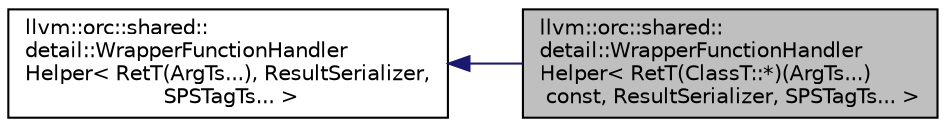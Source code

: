 digraph "llvm::orc::shared::detail::WrapperFunctionHandlerHelper&lt; RetT(ClassT::*)(ArgTs...) const, ResultSerializer, SPSTagTs... &gt;"
{
 // LATEX_PDF_SIZE
  bgcolor="transparent";
  edge [fontname="Helvetica",fontsize="10",labelfontname="Helvetica",labelfontsize="10"];
  node [fontname="Helvetica",fontsize="10",shape=record];
  rankdir="LR";
  Node1 [label="llvm::orc::shared::\ldetail::WrapperFunctionHandler\lHelper\< RetT(ClassT::*)(ArgTs...)\l const, ResultSerializer, SPSTagTs... \>",height=0.2,width=0.4,color="black", fillcolor="grey75", style="filled", fontcolor="black",tooltip=" "];
  Node2 -> Node1 [dir="back",color="midnightblue",fontsize="10",style="solid",fontname="Helvetica"];
  Node2 [label="llvm::orc::shared::\ldetail::WrapperFunctionHandler\lHelper\< RetT(ArgTs...), ResultSerializer,\l SPSTagTs... \>",height=0.2,width=0.4,color="black",URL="$classllvm_1_1orc_1_1shared_1_1detail_1_1WrapperFunctionHandlerHelper_3_01RetT_07ArgTs_8_8_8_08_0e12912da8e50f06e0b98329255e1e0d9.html",tooltip=" "];
}
